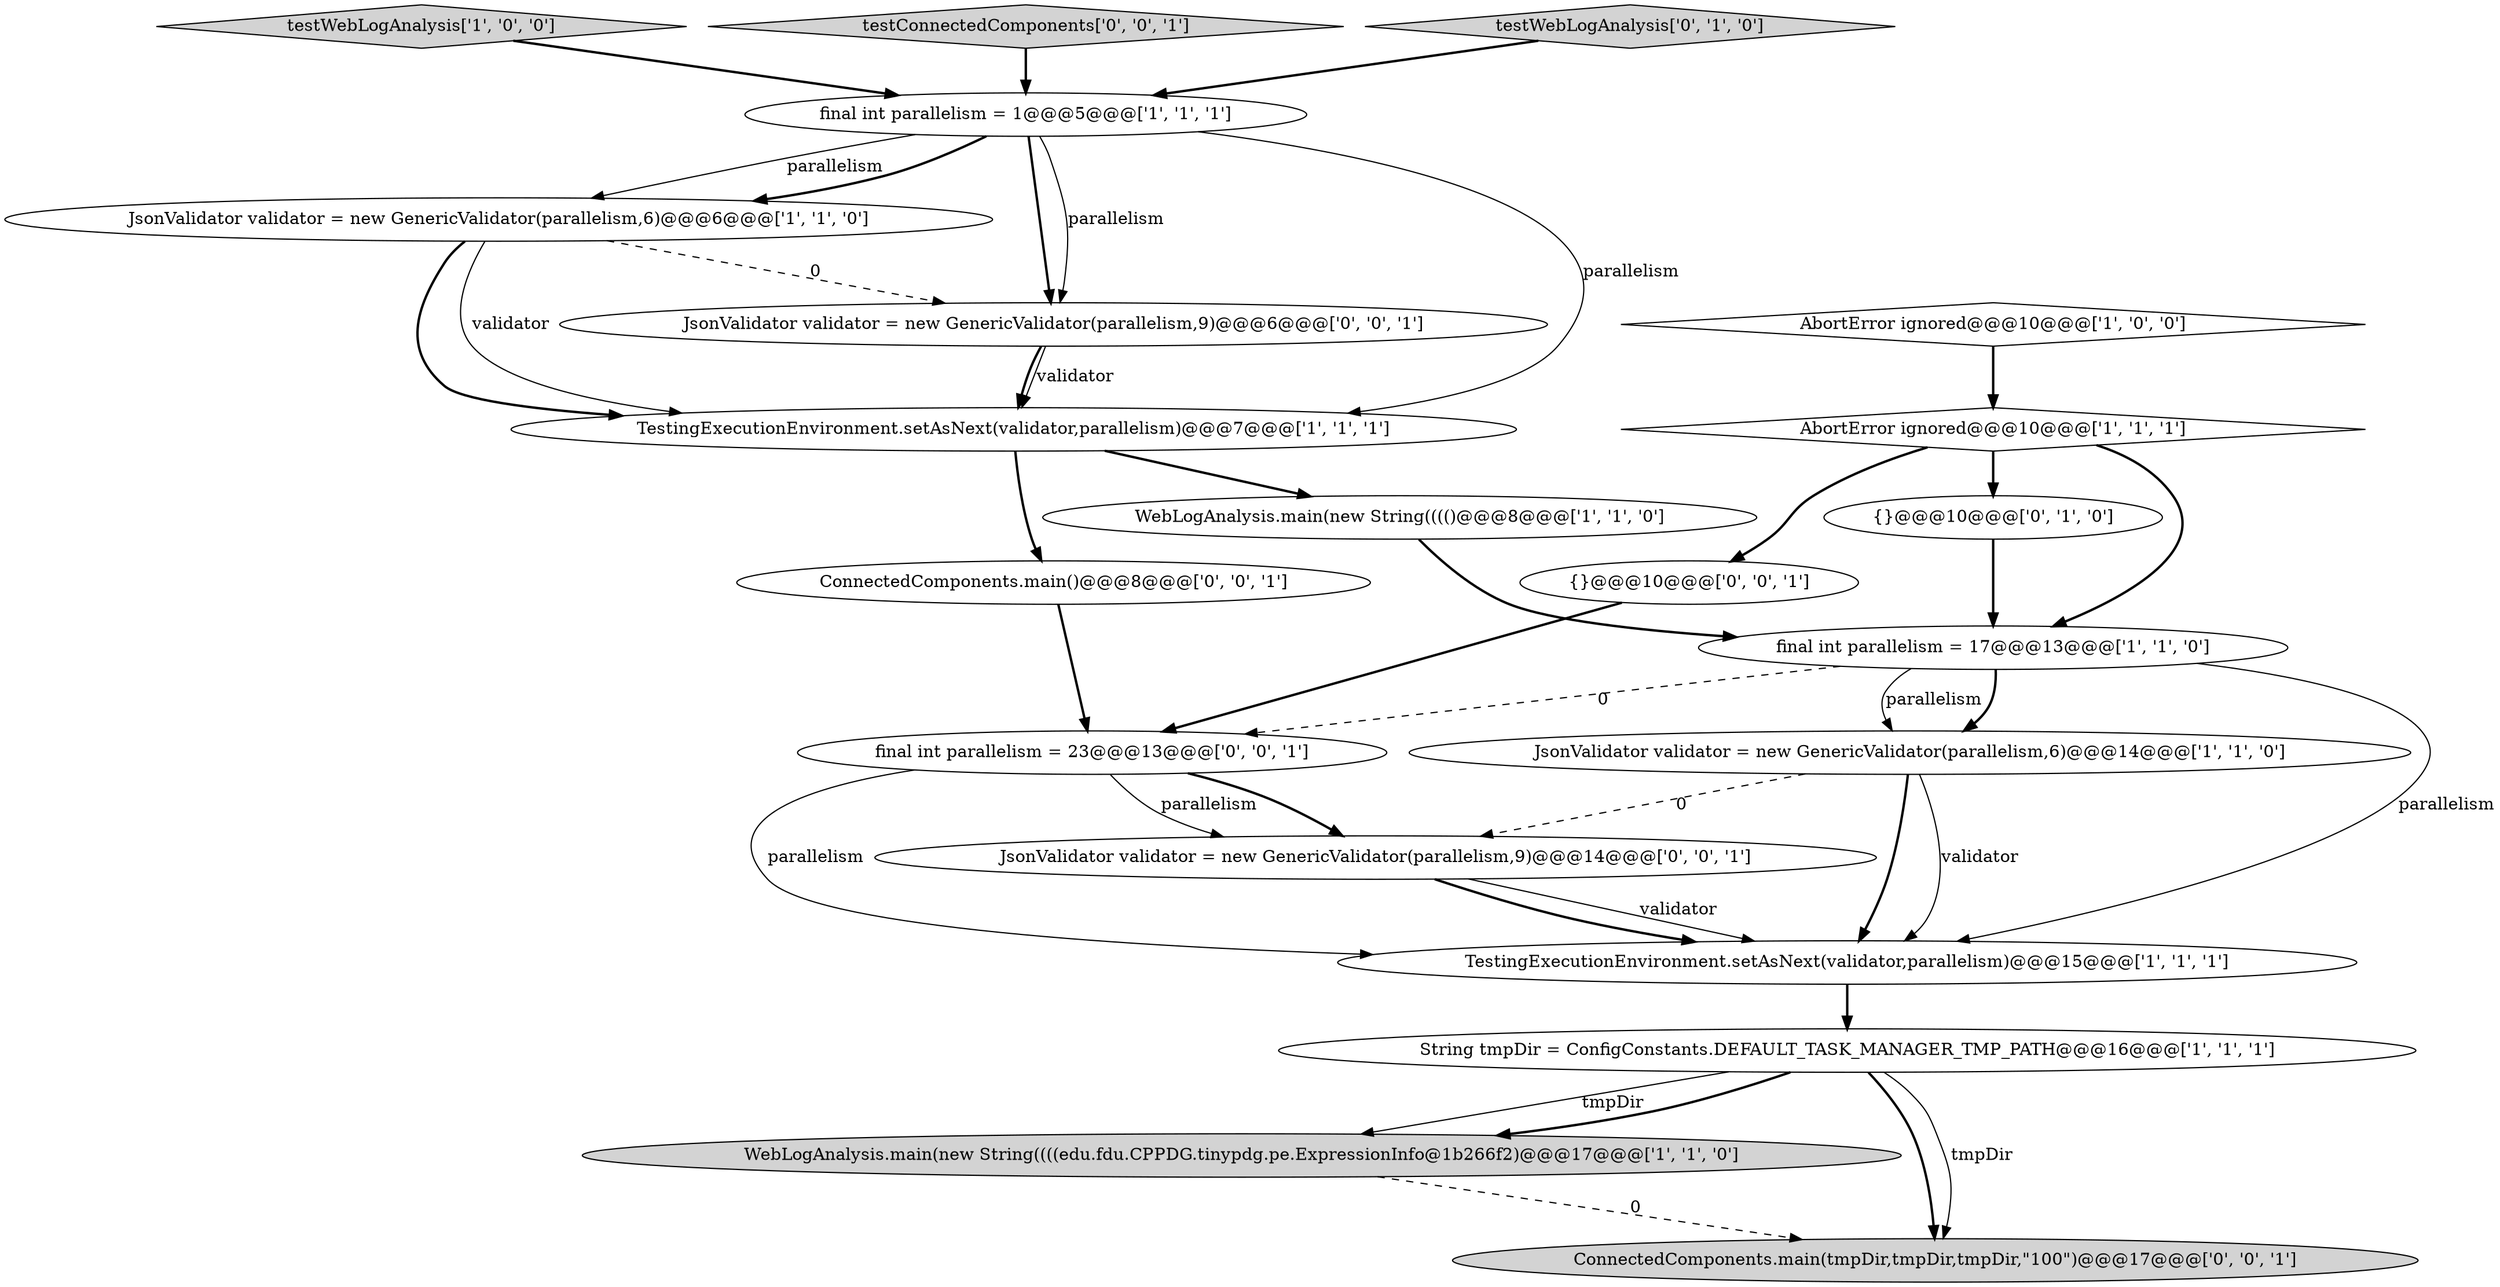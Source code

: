 digraph {
7 [style = filled, label = "TestingExecutionEnvironment.setAsNext(validator,parallelism)@@@15@@@['1', '1', '1']", fillcolor = white, shape = ellipse image = "AAA0AAABBB1BBB"];
18 [style = filled, label = "{}@@@10@@@['0', '0', '1']", fillcolor = white, shape = ellipse image = "AAA0AAABBB3BBB"];
12 [style = filled, label = "{}@@@10@@@['0', '1', '0']", fillcolor = white, shape = ellipse image = "AAA0AAABBB2BBB"];
10 [style = filled, label = "testWebLogAnalysis['1', '0', '0']", fillcolor = lightgray, shape = diamond image = "AAA0AAABBB1BBB"];
1 [style = filled, label = "AbortError ignored@@@10@@@['1', '0', '0']", fillcolor = white, shape = diamond image = "AAA0AAABBB1BBB"];
5 [style = filled, label = "JsonValidator validator = new GenericValidator(parallelism,6)@@@14@@@['1', '1', '0']", fillcolor = white, shape = ellipse image = "AAA0AAABBB1BBB"];
19 [style = filled, label = "ConnectedComponents.main()@@@8@@@['0', '0', '1']", fillcolor = white, shape = ellipse image = "AAA0AAABBB3BBB"];
9 [style = filled, label = "TestingExecutionEnvironment.setAsNext(validator,parallelism)@@@7@@@['1', '1', '1']", fillcolor = white, shape = ellipse image = "AAA0AAABBB1BBB"];
6 [style = filled, label = "final int parallelism = 17@@@13@@@['1', '1', '0']", fillcolor = white, shape = ellipse image = "AAA0AAABBB1BBB"];
8 [style = filled, label = "final int parallelism = 1@@@5@@@['1', '1', '1']", fillcolor = white, shape = ellipse image = "AAA0AAABBB1BBB"];
2 [style = filled, label = "AbortError ignored@@@10@@@['1', '1', '1']", fillcolor = white, shape = diamond image = "AAA0AAABBB1BBB"];
14 [style = filled, label = "testConnectedComponents['0', '0', '1']", fillcolor = lightgray, shape = diamond image = "AAA0AAABBB3BBB"];
4 [style = filled, label = "String tmpDir = ConfigConstants.DEFAULT_TASK_MANAGER_TMP_PATH@@@16@@@['1', '1', '1']", fillcolor = white, shape = ellipse image = "AAA0AAABBB1BBB"];
11 [style = filled, label = "WebLogAnalysis.main(new String((((edu.fdu.CPPDG.tinypdg.pe.ExpressionInfo@1b266f2)@@@17@@@['1', '1', '0']", fillcolor = lightgray, shape = ellipse image = "AAA0AAABBB1BBB"];
20 [style = filled, label = "final int parallelism = 23@@@13@@@['0', '0', '1']", fillcolor = white, shape = ellipse image = "AAA0AAABBB3BBB"];
17 [style = filled, label = "JsonValidator validator = new GenericValidator(parallelism,9)@@@6@@@['0', '0', '1']", fillcolor = white, shape = ellipse image = "AAA0AAABBB3BBB"];
3 [style = filled, label = "WebLogAnalysis.main(new String(((()@@@8@@@['1', '1', '0']", fillcolor = white, shape = ellipse image = "AAA0AAABBB1BBB"];
15 [style = filled, label = "ConnectedComponents.main(tmpDir,tmpDir,tmpDir,\"100\")@@@17@@@['0', '0', '1']", fillcolor = lightgray, shape = ellipse image = "AAA0AAABBB3BBB"];
0 [style = filled, label = "JsonValidator validator = new GenericValidator(parallelism,6)@@@6@@@['1', '1', '0']", fillcolor = white, shape = ellipse image = "AAA0AAABBB1BBB"];
16 [style = filled, label = "JsonValidator validator = new GenericValidator(parallelism,9)@@@14@@@['0', '0', '1']", fillcolor = white, shape = ellipse image = "AAA0AAABBB3BBB"];
13 [style = filled, label = "testWebLogAnalysis['0', '1', '0']", fillcolor = lightgray, shape = diamond image = "AAA0AAABBB2BBB"];
8->9 [style = solid, label="parallelism"];
0->9 [style = bold, label=""];
6->20 [style = dashed, label="0"];
11->15 [style = dashed, label="0"];
2->6 [style = bold, label=""];
17->9 [style = solid, label="validator"];
19->20 [style = bold, label=""];
17->9 [style = bold, label=""];
4->15 [style = bold, label=""];
16->7 [style = bold, label=""];
3->6 [style = bold, label=""];
2->18 [style = bold, label=""];
7->4 [style = bold, label=""];
4->11 [style = solid, label="tmpDir"];
12->6 [style = bold, label=""];
0->17 [style = dashed, label="0"];
2->12 [style = bold, label=""];
8->0 [style = solid, label="parallelism"];
6->7 [style = solid, label="parallelism"];
8->0 [style = bold, label=""];
8->17 [style = bold, label=""];
5->16 [style = dashed, label="0"];
6->5 [style = bold, label=""];
18->20 [style = bold, label=""];
20->16 [style = bold, label=""];
10->8 [style = bold, label=""];
5->7 [style = solid, label="validator"];
20->7 [style = solid, label="parallelism"];
4->15 [style = solid, label="tmpDir"];
9->19 [style = bold, label=""];
9->3 [style = bold, label=""];
5->7 [style = bold, label=""];
1->2 [style = bold, label=""];
6->5 [style = solid, label="parallelism"];
14->8 [style = bold, label=""];
20->16 [style = solid, label="parallelism"];
0->9 [style = solid, label="validator"];
8->17 [style = solid, label="parallelism"];
4->11 [style = bold, label=""];
13->8 [style = bold, label=""];
16->7 [style = solid, label="validator"];
}
